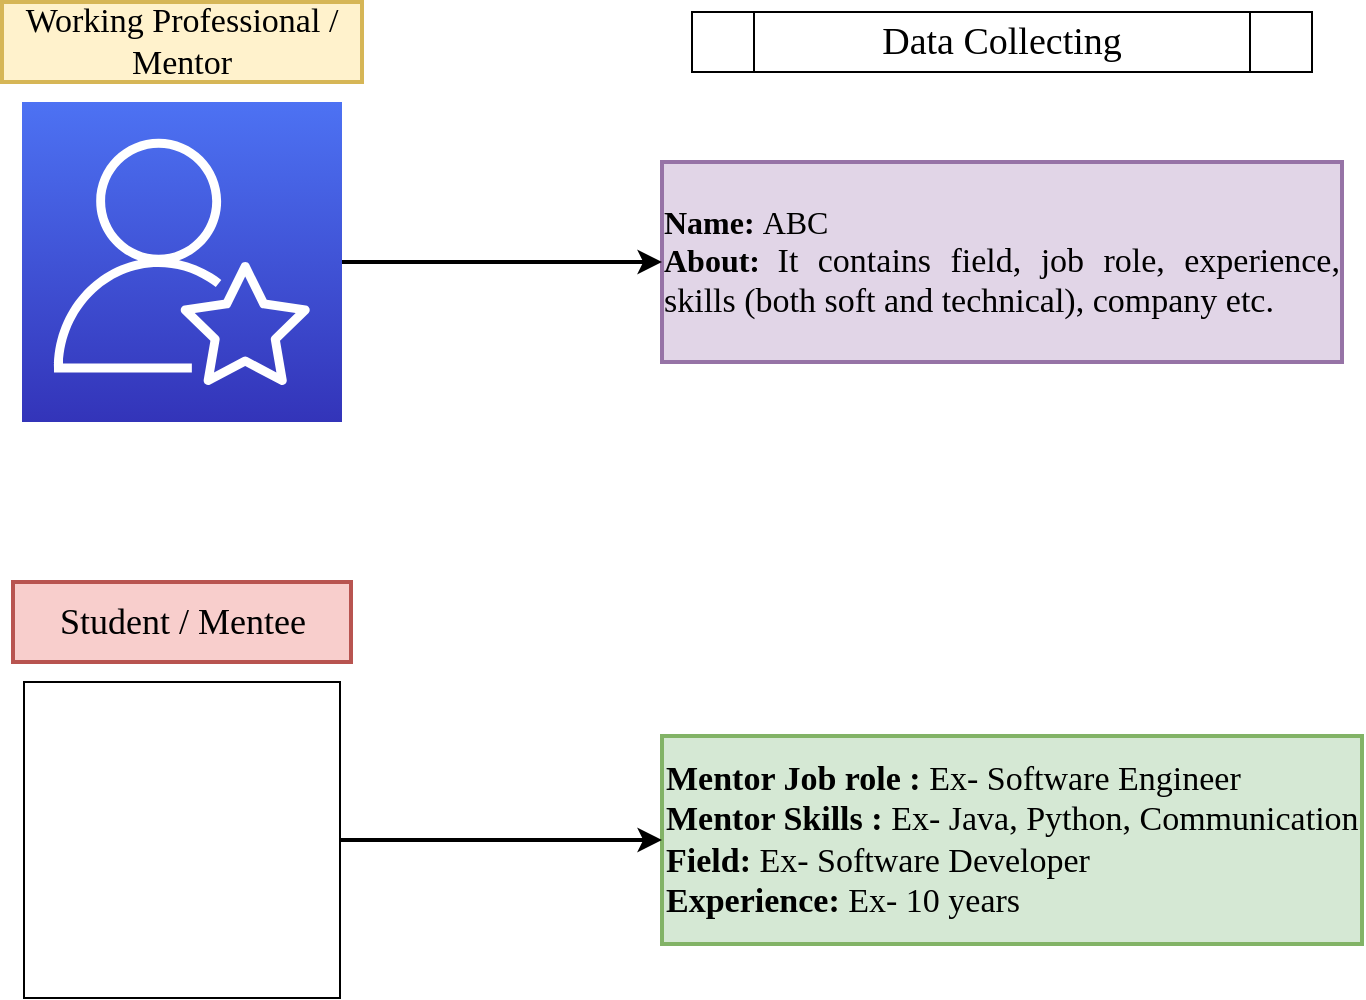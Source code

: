 <mxfile version="21.0.8" type="device"><diagram name="Page-1" id="zVFEa3i4HqGhxS1Voldj"><mxGraphModel dx="1050" dy="573" grid="1" gridSize="10" guides="1" tooltips="1" connect="1" arrows="1" fold="1" page="1" pageScale="1" pageWidth="850" pageHeight="1100" math="0" shadow="0"><root><mxCell id="0"/><mxCell id="1" parent="0"/><mxCell id="3c0zLlJlUxxOG2NClrNU-2" value="" style="sketch=0;points=[[0,0,0],[0.25,0,0],[0.5,0,0],[0.75,0,0],[1,0,0],[0,1,0],[0.25,1,0],[0.5,1,0],[0.75,1,0],[1,1,0],[0,0.25,0],[0,0.5,0],[0,0.75,0],[1,0.25,0],[1,0.5,0],[1,0.75,0]];outlineConnect=0;fontColor=#232F3E;gradientColor=#4D72F3;gradientDirection=north;fillColor=#3334B9;strokeColor=#ffffff;dashed=0;verticalLabelPosition=bottom;verticalAlign=top;align=center;html=1;fontSize=12;fontStyle=0;aspect=fixed;shape=mxgraph.aws4.resourceIcon;resIcon=mxgraph.aws4.professional_services;strokeWidth=2;" vertex="1" parent="1"><mxGeometry x="80" y="80" width="160" height="160" as="geometry"/></mxCell><mxCell id="3c0zLlJlUxxOG2NClrNU-3" value="" style="shape=image;html=1;verticalAlign=top;verticalLabelPosition=bottom;labelBackgroundColor=#ffffff;imageAspect=0;aspect=fixed;image=https://cdn0.iconfinder.com/data/icons/phosphor-regular-vol-4/256/student-128.png;imageBackground=#FFFFFF;fillStyle=solid;imageBorder=default;" vertex="1" parent="1"><mxGeometry x="81" y="370" width="158" height="158" as="geometry"/></mxCell><mxCell id="3c0zLlJlUxxOG2NClrNU-4" value="Working Professional / Mentor" style="text;html=1;align=center;verticalAlign=middle;whiteSpace=wrap;rounded=0;fontFamily=Verdana;fontSize=17;fillColor=#fff2cc;strokeColor=#d6b656;strokeWidth=2;" vertex="1" parent="1"><mxGeometry x="70" y="30" width="180" height="40" as="geometry"/></mxCell><mxCell id="3c0zLlJlUxxOG2NClrNU-6" value="Student / Mentee" style="text;html=1;strokeColor=#b85450;fillColor=#f8cecc;align=center;verticalAlign=middle;whiteSpace=wrap;rounded=0;fontFamily=Verdana;fontSize=18;strokeWidth=2;" vertex="1" parent="1"><mxGeometry x="75.5" y="320" width="169" height="40" as="geometry"/></mxCell><mxCell id="3c0zLlJlUxxOG2NClrNU-7" value="&lt;div style=&quot;text-align: justify;&quot;&gt;&lt;b style=&quot;font-family: &amp;quot;Times New Roman&amp;quot;; background-color: initial; font-size: 16px;&quot;&gt;Name: &lt;/b&gt;&lt;span style=&quot;background-color: initial; font-size: 16px;&quot;&gt;&lt;font face=&quot;Garamond&quot;&gt;ABC&amp;nbsp;&lt;/font&gt;&lt;/span&gt;&lt;/div&gt;&lt;div style=&quot;text-align: justify;&quot;&gt;&lt;span style=&quot;background-color: initial;&quot;&gt;&lt;font style=&quot;font-size: 16px;&quot; face=&quot;Times New Roman&quot;&gt;&lt;b&gt;About:&lt;/b&gt;&lt;/font&gt; &lt;/span&gt;&lt;font style=&quot;background-color: initial; font-size: 17px;&quot; face=&quot;Garamond&quot;&gt;It contains field, job role, experience, skills (both soft and technical), company etc.&lt;/font&gt;&lt;span style=&quot;background-color: initial;&quot;&gt;&amp;nbsp;&lt;/span&gt;&lt;/div&gt;" style="text;html=1;strokeColor=#9673a6;fillColor=#e1d5e7;align=center;verticalAlign=middle;whiteSpace=wrap;rounded=0;strokeWidth=2;" vertex="1" parent="1"><mxGeometry x="400" y="110" width="340" height="100" as="geometry"/></mxCell><mxCell id="3c0zLlJlUxxOG2NClrNU-8" value="" style="endArrow=classic;html=1;rounded=0;exitX=1;exitY=0.5;exitDx=0;exitDy=0;exitPerimeter=0;strokeWidth=2;" edge="1" parent="1" source="3c0zLlJlUxxOG2NClrNU-2"><mxGeometry width="50" height="50" relative="1" as="geometry"><mxPoint x="400" y="250" as="sourcePoint"/><mxPoint x="400" y="160" as="targetPoint"/></mxGeometry></mxCell><mxCell id="3c0zLlJlUxxOG2NClrNU-10" value="&lt;div style=&quot;&quot;&gt;&lt;b style=&quot;font-size: 17px; font-family: &amp;quot;Times New Roman&amp;quot;; background-color: initial;&quot;&gt;Mentor Job role : &lt;/b&gt;&lt;span style=&quot;font-size: 17px; background-color: initial;&quot;&gt;&lt;font face=&quot;Garamond&quot;&gt;Ex- Software Engineer&lt;/font&gt;&lt;/span&gt;&lt;/div&gt;&lt;font style=&quot;font-size: 17px;&quot;&gt;&lt;div style=&quot;&quot;&gt;&lt;b style=&quot;font-family: &amp;quot;Times New Roman&amp;quot;; background-color: initial;&quot;&gt;Mentor Skills : &lt;/b&gt;&lt;span style=&quot;background-color: initial;&quot;&gt;&lt;font face=&quot;Garamond&quot;&gt;Ex- Java, Python, Communication&lt;/font&gt;&lt;/span&gt;&lt;/div&gt;&lt;div style=&quot;&quot;&gt;&lt;b style=&quot;font-family: &amp;quot;Times New Roman&amp;quot;; font-weight: bold; background-color: initial;&quot;&gt;Field: &lt;/b&gt;&lt;span style=&quot;background-color: initial;&quot;&gt;&lt;font face=&quot;Garamond&quot;&gt;Ex-&lt;/font&gt;&lt;/span&gt;&lt;b style=&quot;font-family: &amp;quot;Times New Roman&amp;quot;; font-weight: bold; background-color: initial;&quot;&gt;&amp;nbsp;&lt;/b&gt;&lt;span style=&quot;background-color: initial;&quot;&gt;&lt;font face=&quot;Garamond&quot;&gt;Software Developer&lt;/font&gt;&lt;/span&gt;&lt;/div&gt;&lt;div style=&quot;&quot;&gt;&lt;b style=&quot;font-weight: bold; font-family: &amp;quot;Times New Roman&amp;quot;; background-color: initial;&quot;&gt;Experience: &lt;/b&gt;&lt;span style=&quot;background-color: initial;&quot;&gt;&lt;font style=&quot;&quot; face=&quot;Garamond&quot;&gt;Ex- 10 years&lt;/font&gt;&lt;/span&gt;&lt;/div&gt;&lt;/font&gt;" style="text;html=1;strokeColor=#82b366;fillColor=#d5e8d4;align=left;verticalAlign=middle;whiteSpace=wrap;rounded=0;strokeWidth=2;" vertex="1" parent="1"><mxGeometry x="400" y="397" width="350" height="104" as="geometry"/></mxCell><mxCell id="3c0zLlJlUxxOG2NClrNU-11" value="" style="endArrow=classic;html=1;rounded=0;exitX=1;exitY=0.5;exitDx=0;exitDy=0;strokeWidth=2;entryX=0;entryY=0.5;entryDx=0;entryDy=0;" edge="1" parent="1" source="3c0zLlJlUxxOG2NClrNU-3" target="3c0zLlJlUxxOG2NClrNU-10"><mxGeometry width="50" height="50" relative="1" as="geometry"><mxPoint x="240" y="441.5" as="sourcePoint"/><mxPoint x="400" y="442" as="targetPoint"/></mxGeometry></mxCell><mxCell id="3c0zLlJlUxxOG2NClrNU-13" value="&lt;font style=&quot;font-size: 19px;&quot; face=&quot;Times New Roman&quot;&gt;Data Collecting&lt;/font&gt;" style="shape=process;whiteSpace=wrap;html=1;backgroundOutline=1;" vertex="1" parent="1"><mxGeometry x="415" y="35" width="310" height="30" as="geometry"/></mxCell></root></mxGraphModel></diagram></mxfile>